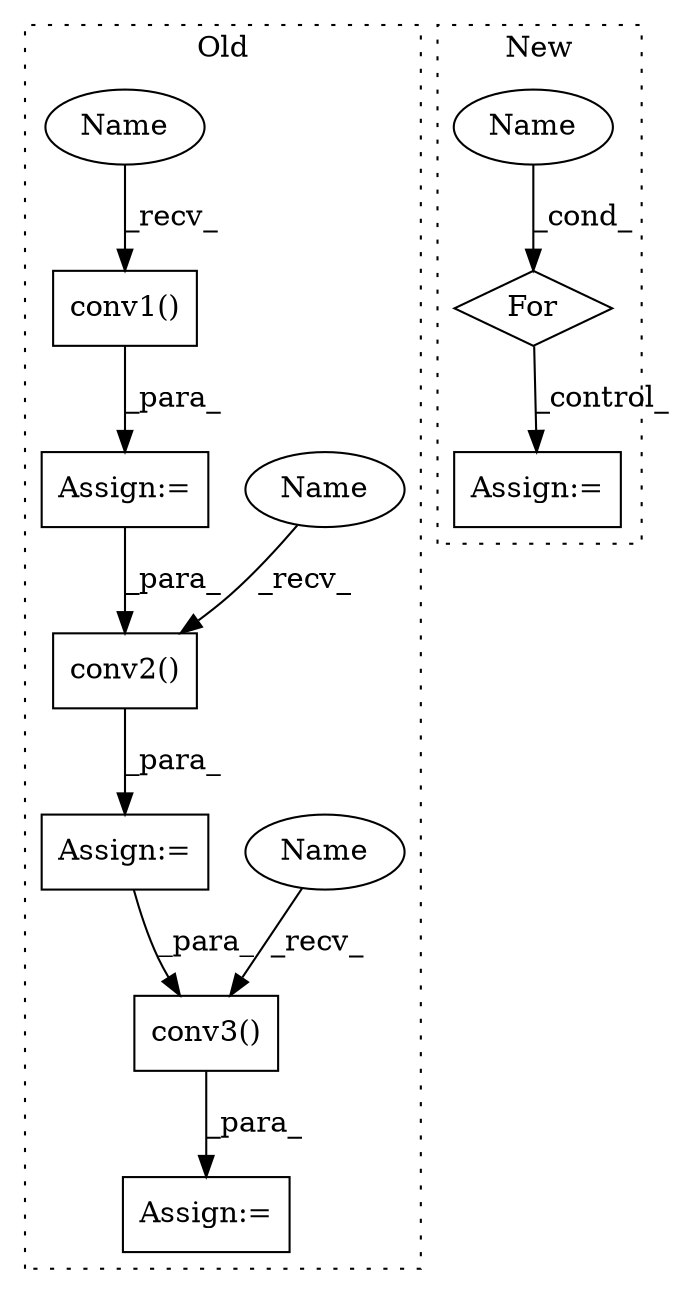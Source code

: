 digraph G {
subgraph cluster0 {
1 [label="conv3()" a="75" s="11416,11428" l="11,1" shape="box"];
5 [label="conv2()" a="75" s="11390,11402" l="11,1" shape="box"];
6 [label="Assign:=" a="68" s="11387" l="3" shape="box"];
7 [label="Assign:=" a="68" s="11361" l="3" shape="box"];
8 [label="Assign:=" a="68" s="11413" l="3" shape="box"];
9 [label="conv1()" a="75" s="11364,11376" l="11,1" shape="box"];
10 [label="Name" a="87" s="11390" l="4" shape="ellipse"];
11 [label="Name" a="87" s="11416" l="4" shape="ellipse"];
12 [label="Name" a="87" s="11364" l="4" shape="ellipse"];
label = "Old";
style="dotted";
}
subgraph cluster1 {
2 [label="For" a="107" s="15286,15335" l="4,14" shape="diamond"];
3 [label="Assign:=" a="68" s="15386" l="3" shape="box"];
4 [label="Name" a="87" s="15302" l="4" shape="ellipse"];
label = "New";
style="dotted";
}
1 -> 8 [label="_para_"];
2 -> 3 [label="_control_"];
4 -> 2 [label="_cond_"];
5 -> 6 [label="_para_"];
6 -> 1 [label="_para_"];
7 -> 5 [label="_para_"];
9 -> 7 [label="_para_"];
10 -> 5 [label="_recv_"];
11 -> 1 [label="_recv_"];
12 -> 9 [label="_recv_"];
}